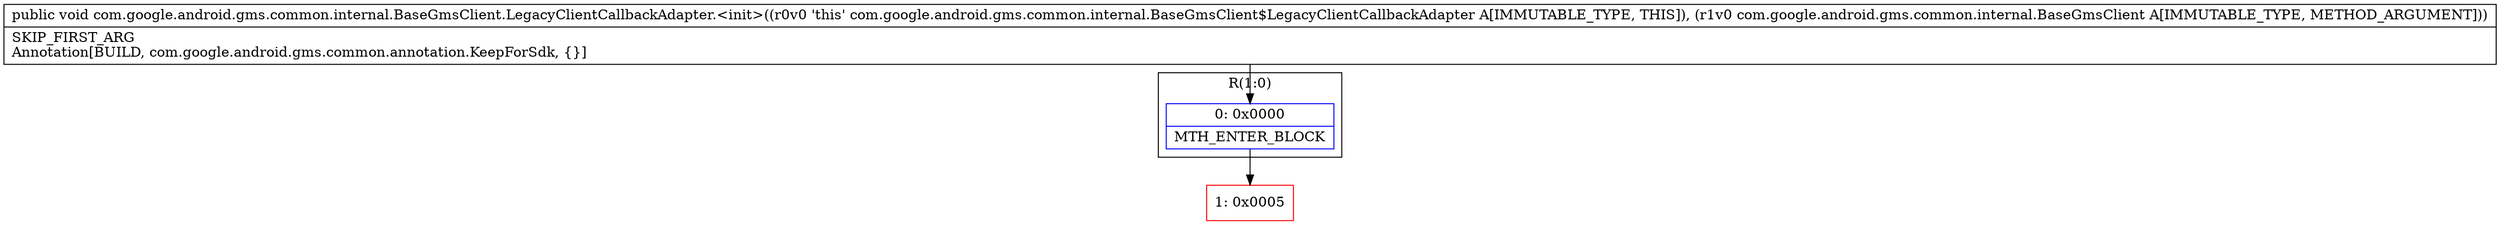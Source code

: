 digraph "CFG forcom.google.android.gms.common.internal.BaseGmsClient.LegacyClientCallbackAdapter.\<init\>(Lcom\/google\/android\/gms\/common\/internal\/BaseGmsClient;)V" {
subgraph cluster_Region_1384103101 {
label = "R(1:0)";
node [shape=record,color=blue];
Node_0 [shape=record,label="{0\:\ 0x0000|MTH_ENTER_BLOCK\l}"];
}
Node_1 [shape=record,color=red,label="{1\:\ 0x0005}"];
MethodNode[shape=record,label="{public void com.google.android.gms.common.internal.BaseGmsClient.LegacyClientCallbackAdapter.\<init\>((r0v0 'this' com.google.android.gms.common.internal.BaseGmsClient$LegacyClientCallbackAdapter A[IMMUTABLE_TYPE, THIS]), (r1v0 com.google.android.gms.common.internal.BaseGmsClient A[IMMUTABLE_TYPE, METHOD_ARGUMENT]))  | SKIP_FIRST_ARG\lAnnotation[BUILD, com.google.android.gms.common.annotation.KeepForSdk, \{\}]\l}"];
MethodNode -> Node_0;
Node_0 -> Node_1;
}


